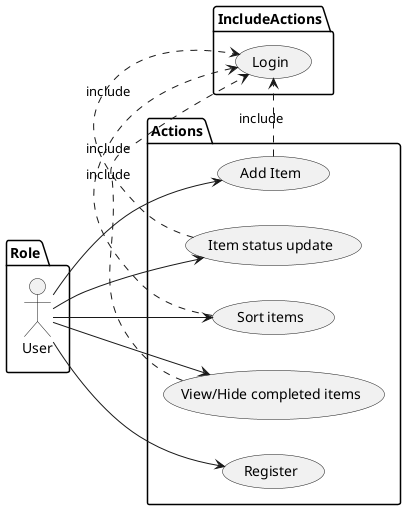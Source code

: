 @startuml
'https://plantuml.com/use-case-diagram


left to right direction

package Role{
    actor User as U
}

package Actions{
    usecase "Register" as R
    usecase "Add Item" as AI
    usecase "Item status update" as ISU
    usecase "Sort items" as SI
    usecase "View/Hide completed items" as VHCI

}

package IncludeActions{

    usecase "Login" as LL


}




U --> (R)
U --> (AI)
U --> (ISU)
U --> (SI)
U --> (VHCI)


(AI) .> (LL):include
(ISU) .> (LL):include
(SI) .> (LL):include
(VHCI) .> (LL):include



@enduml